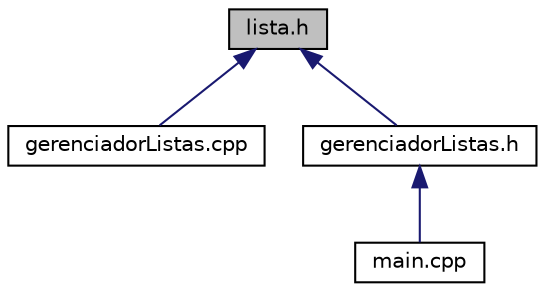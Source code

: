 digraph "lista.h"
{
  edge [fontname="Helvetica",fontsize="10",labelfontname="Helvetica",labelfontsize="10"];
  node [fontname="Helvetica",fontsize="10",shape=record];
  Node1 [label="lista.h",height=0.2,width=0.4,color="black", fillcolor="grey75", style="filled", fontcolor="black"];
  Node1 -> Node2 [dir="back",color="midnightblue",fontsize="10",style="solid"];
  Node2 [label="gerenciadorListas.cpp",height=0.2,width=0.4,color="black", fillcolor="white", style="filled",URL="$gerenciadorListas_8cpp.html"];
  Node1 -> Node3 [dir="back",color="midnightblue",fontsize="10",style="solid"];
  Node3 [label="gerenciadorListas.h",height=0.2,width=0.4,color="black", fillcolor="white", style="filled",URL="$gerenciadorListas_8h.html"];
  Node3 -> Node4 [dir="back",color="midnightblue",fontsize="10",style="solid"];
  Node4 [label="main.cpp",height=0.2,width=0.4,color="black", fillcolor="white", style="filled",URL="$main_8cpp.html"];
}
